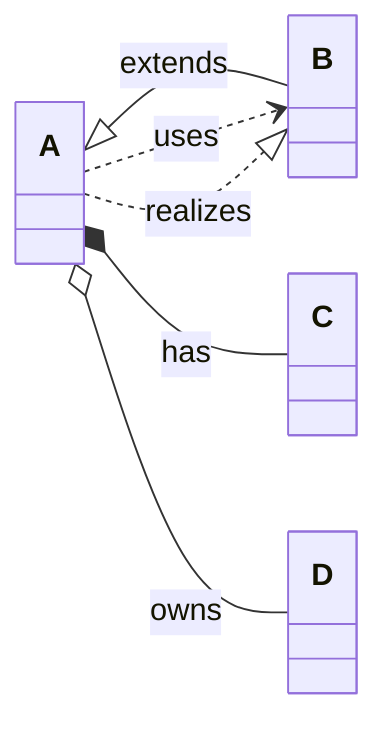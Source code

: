 classDiagram
direction LR
class A
class B
class C
class D
A <|-- B : extends
A *-- C : has
A o-- D : owns
A ..> B : uses
A ..|> B : realizes